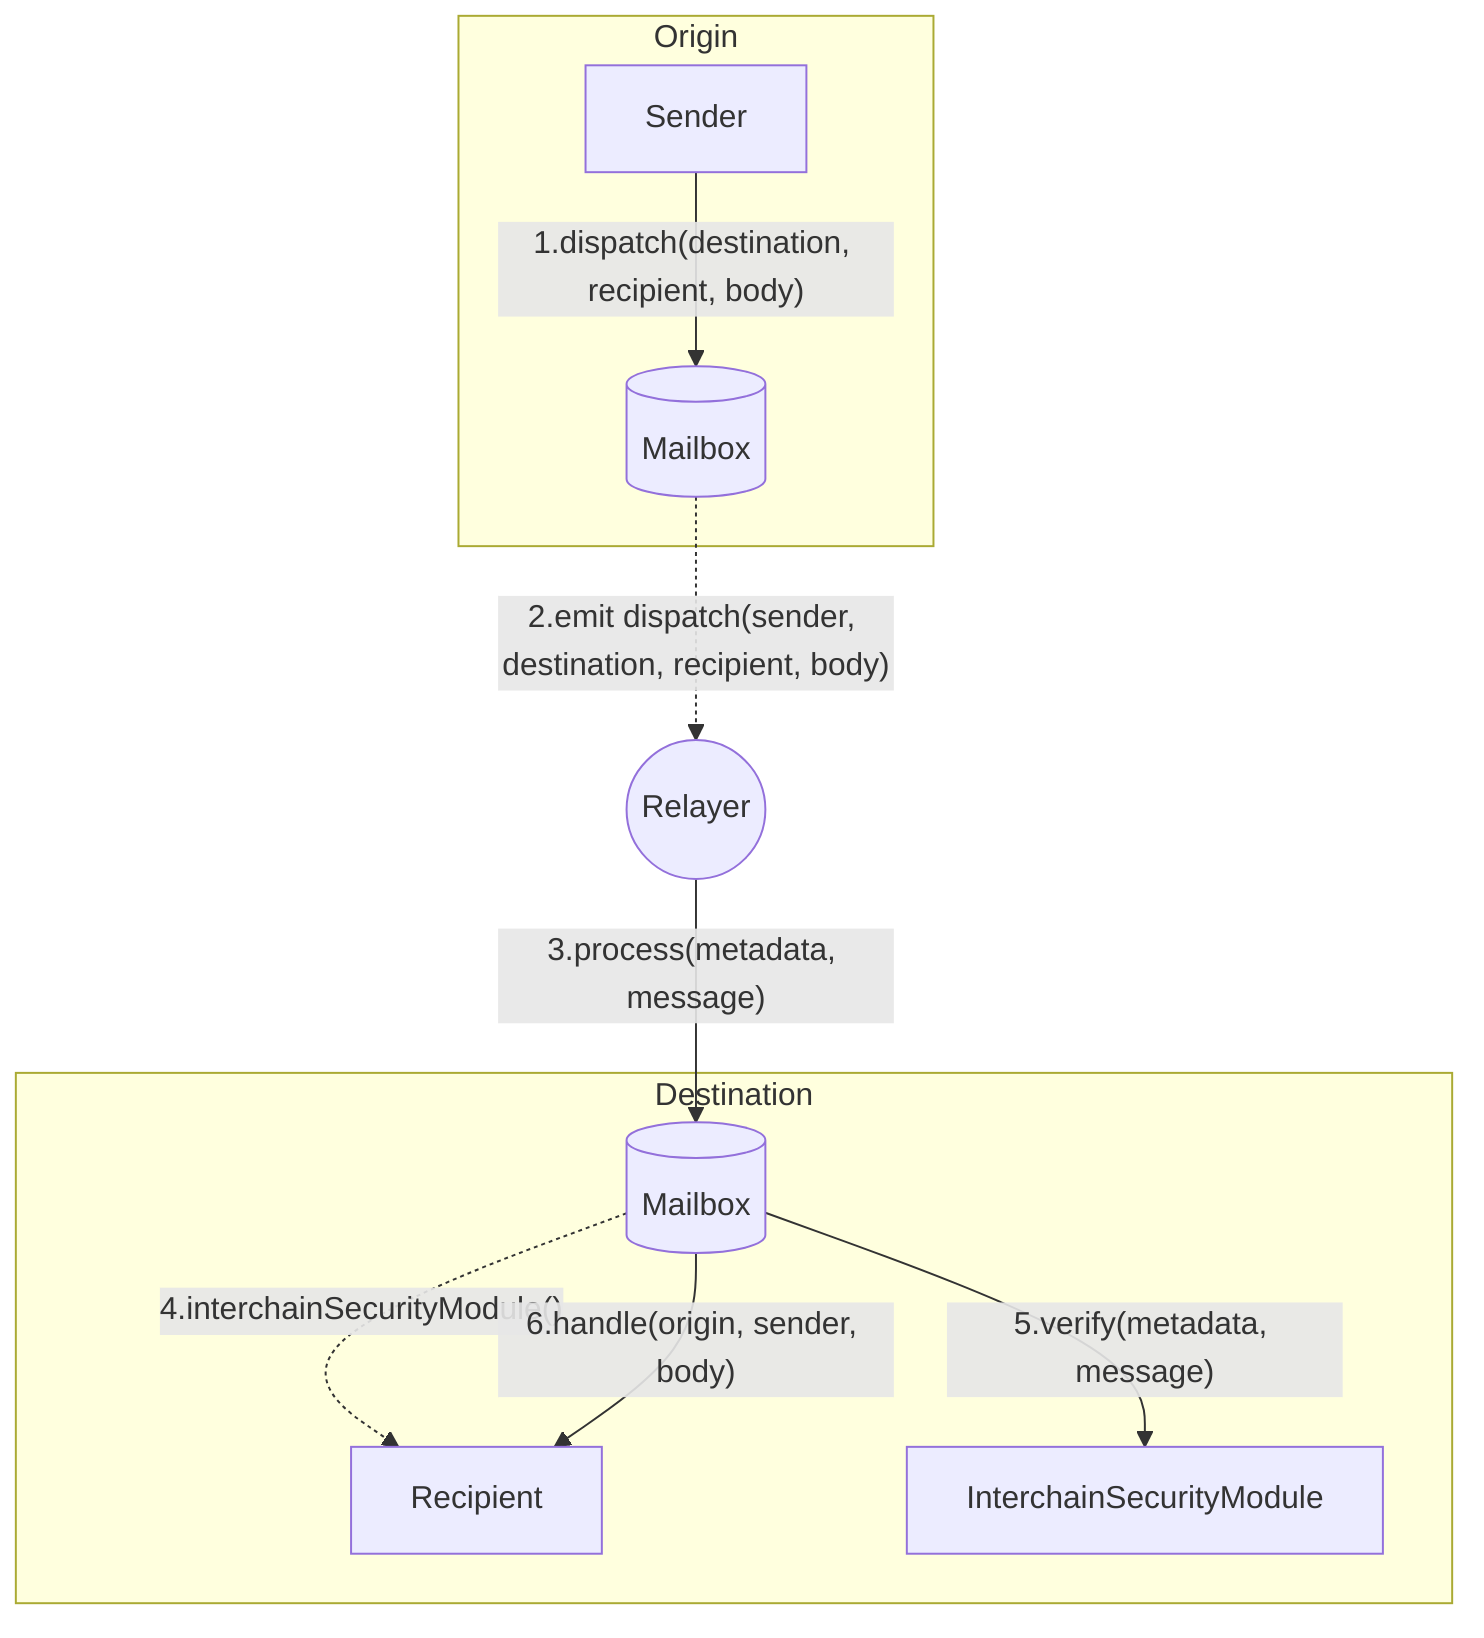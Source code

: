 flowchart TB
  subgraph Origin["Origin"]
    Sender["Sender"]
    M_O[("Mailbox")]
  end
  subgraph Destination["Destination"]
    Recipient["Recipient"]
    M_D[("Mailbox")]
    ISM["InterchainSecurityModule"]
  end
  Sender -- "1.dispatch(destination, recipient, body)" --> M_O
  M_O -. "2.emit dispatch(sender, destination, recipient, body)" .-> Relayer(("Relayer"))
  Relayer -- "3.process(metadata, message)" --> M_D
  M_D -. "4.interchainSecurityModule()" .-> Recipient
  M_D -- "5.verify(metadata, message)" --> ISM
  M_D -- "6.handle(origin, sender, body)" --> Recipient

  class M_O,M_D,Relayer,ISM highlightNodes;
  class Sender,Recipient endpointNode;